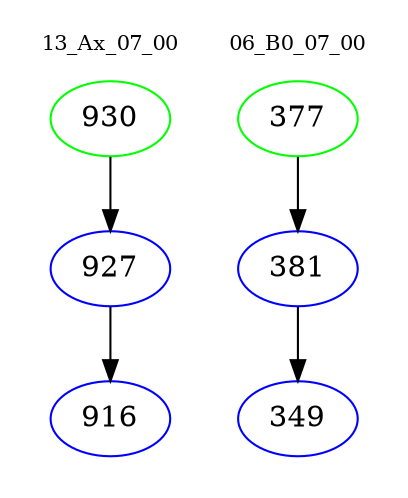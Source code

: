 digraph{
subgraph cluster_0 {
color = white
label = "13_Ax_07_00";
fontsize=10;
T0_930 [label="930", color="green"]
T0_930 -> T0_927 [color="black"]
T0_927 [label="927", color="blue"]
T0_927 -> T0_916 [color="black"]
T0_916 [label="916", color="blue"]
}
subgraph cluster_1 {
color = white
label = "06_B0_07_00";
fontsize=10;
T1_377 [label="377", color="green"]
T1_377 -> T1_381 [color="black"]
T1_381 [label="381", color="blue"]
T1_381 -> T1_349 [color="black"]
T1_349 [label="349", color="blue"]
}
}

